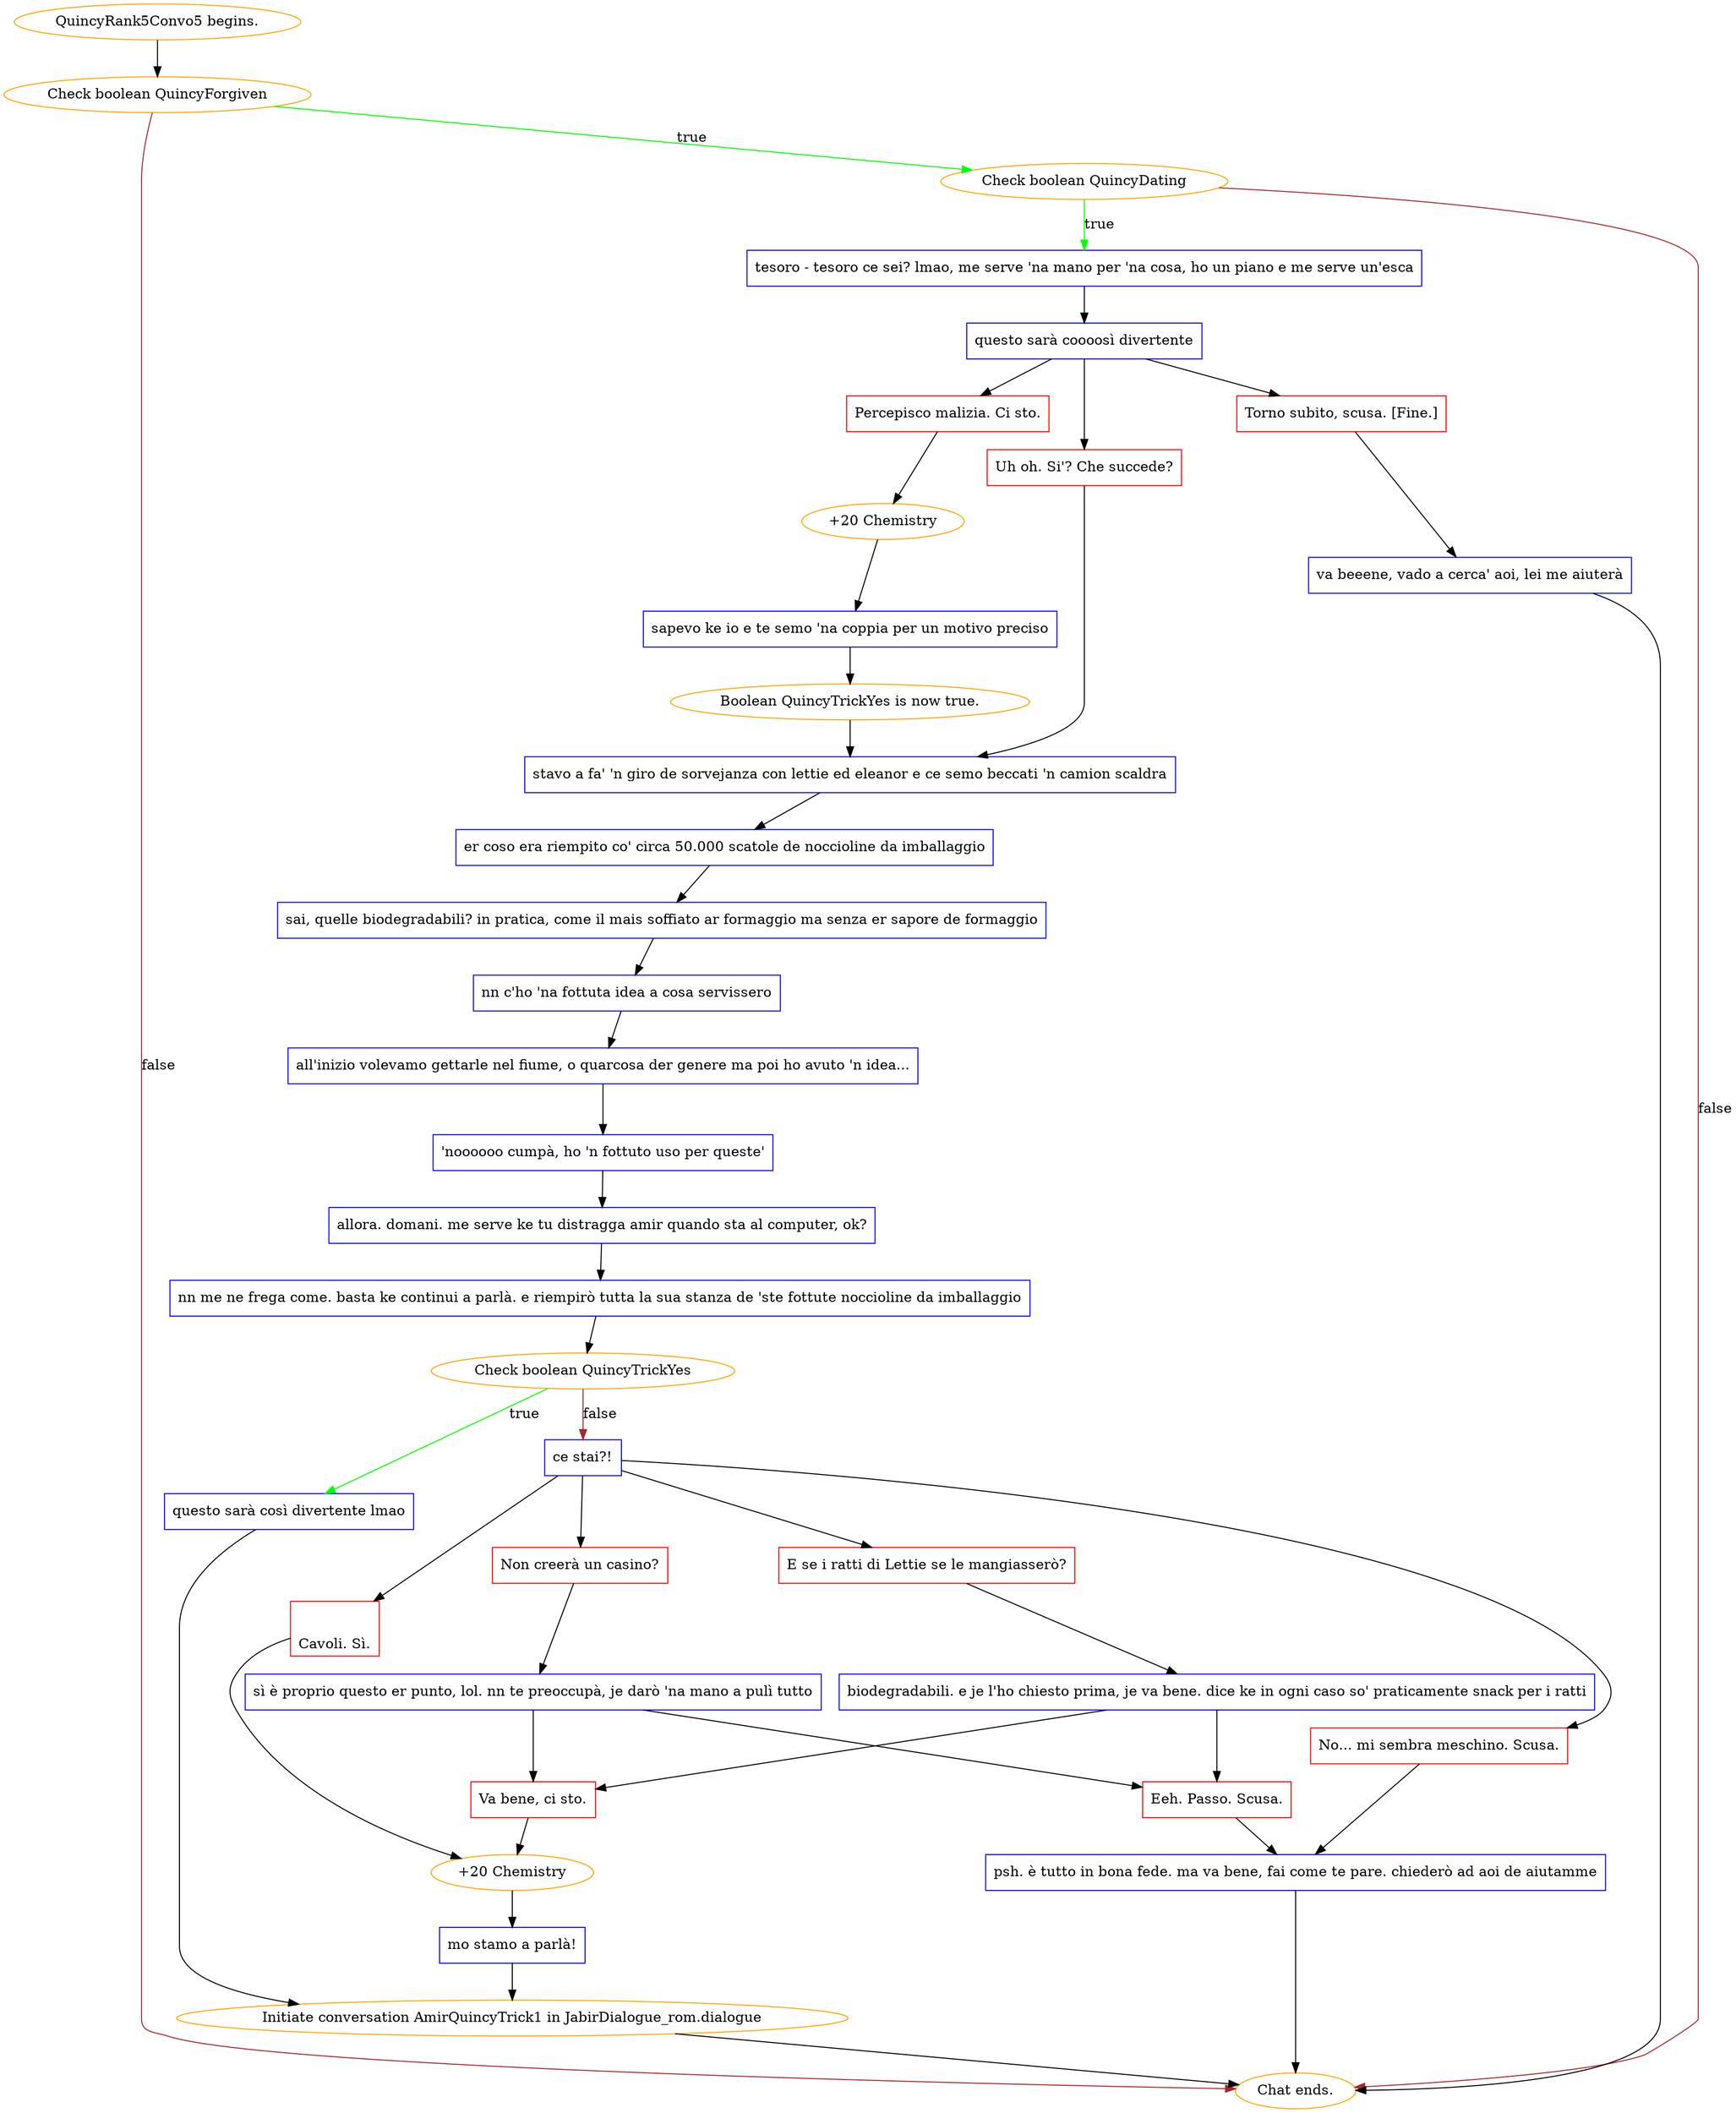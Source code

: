 digraph {
	"QuincyRank5Convo5 begins." [color=orange];
		"QuincyRank5Convo5 begins." -> j2784076352;
	j2784076352 [label="Check boolean QuincyForgiven",color=orange];
		j2784076352 -> j3803279133 [label=true,color=green];
		j2784076352 -> "Chat ends." [label=false,color=brown];
	j3803279133 [label="Check boolean QuincyDating",color=orange];
		j3803279133 -> j2391943277 [label=true,color=green];
		j3803279133 -> "Chat ends." [label=false,color=brown];
	"Chat ends." [color=orange];
	j2391943277 [label="tesoro - tesoro ce sei? lmao, me serve 'na mano per 'na cosa, ho un piano e me serve un'esca",shape=box,color=blue];
		j2391943277 -> j3475812368;
	j3475812368 [label="questo sarà coooosì divertente",shape=box,color=blue];
		j3475812368 -> j2934117211;
		j3475812368 -> j1636477973;
		j3475812368 -> j2260350244;
	j2934117211 [label="Percepisco malizia. Ci sto.",shape=box,color=red];
		j2934117211 -> j2998130665;
	j1636477973 [label="Uh oh. Si'? Che succede?",shape=box,color=red];
		j1636477973 -> j3360263442;
	j2260350244 [label="Torno subito, scusa. [Fine.]",shape=box,color=red];
		j2260350244 -> j2293656962;
	j2998130665 [label="+20 Chemistry",color=orange];
		j2998130665 -> j1755953867;
	j3360263442 [label="stavo a fa' 'n giro de sorvejanza con lettie ed eleanor e ce semo beccati 'n camion scaldra",shape=box,color=blue];
		j3360263442 -> j2866298306;
	j2293656962 [label="va beeene, vado a cerca' aoi, lei me aiuterà",shape=box,color=blue];
		j2293656962 -> "Chat ends.";
	j1755953867 [label="sapevo ke io e te semo 'na coppia per un motivo preciso",shape=box,color=blue];
		j1755953867 -> j829814360;
	j2866298306 [label="er coso era riempito co' circa 50.000 scatole de noccioline da imballaggio",shape=box,color=blue];
		j2866298306 -> j3794781429;
	j829814360 [label="Boolean QuincyTrickYes is now true.",color=orange];
		j829814360 -> j3360263442;
	j3794781429 [label="sai, quelle biodegradabili? in pratica, come il mais soffiato ar formaggio ma senza er sapore de formaggio",shape=box,color=blue];
		j3794781429 -> j2523678351;
	j2523678351 [label="nn c'ho 'na fottuta idea a cosa servissero",shape=box,color=blue];
		j2523678351 -> j3768178074;
	j3768178074 [label="all'inizio volevamo gettarle nel fiume, o quarcosa der genere ma poi ho avuto 'n idea...",shape=box,color=blue];
		j3768178074 -> j3761183230;
	j3761183230 [label="'noooooo cumpà, ho 'n fottuto uso per queste'",shape=box,color=blue];
		j3761183230 -> j4043343687;
	j4043343687 [label="allora. domani. me serve ke tu distragga amir quando sta al computer, ok?",shape=box,color=blue];
		j4043343687 -> j1713073481;
	j1713073481 [label="nn me ne frega come. basta ke continui a parlà. e riempirò tutta la sua stanza de 'ste fottute noccioline da imballaggio",shape=box,color=blue];
		j1713073481 -> j3159523448;
	j3159523448 [label="Check boolean QuincyTrickYes",color=orange];
		j3159523448 -> j1668283104 [label=true,color=green];
		j3159523448 -> j1996518807 [label=false,color=brown];
	j1668283104 [label="questo sarà così divertente lmao",shape=box,color=blue];
		j1668283104 -> "Initiate conversation AmirQuincyTrick1 in JabirDialogue_rom.dialogue";
	j1996518807 [label="ce stai?!",shape=box,color=blue];
		j1996518807 -> j1008231316;
		j1996518807 -> j1309906586;
		j1996518807 -> j3761079958;
		j1996518807 -> j3099386395;
	"Initiate conversation AmirQuincyTrick1 in JabirDialogue_rom.dialogue" [label="Initiate conversation AmirQuincyTrick1 in JabirDialogue_rom.dialogue",color=orange];
		"Initiate conversation AmirQuincyTrick1 in JabirDialogue_rom.dialogue" -> "Chat ends.";
	j1008231316 [label="
Cavoli. Sì.",shape=box,color=red];
		j1008231316 -> j1083539555;
	j1309906586 [label="Non creerà un casino?",shape=box,color=red];
		j1309906586 -> j815278362;
	j3761079958 [label="E se i ratti di Lettie se le mangiasserò?",shape=box,color=red];
		j3761079958 -> j1175911769;
	j3099386395 [label="No... mi sembra meschino. Scusa.",shape=box,color=red];
		j3099386395 -> j2823163441;
	j1083539555 [label="+20 Chemistry",color=orange];
		j1083539555 -> j3267666984;
	j815278362 [label="sì è proprio questo er punto, lol. nn te preoccupà, je darò 'na mano a pulì tutto",shape=box,color=blue];
		j815278362 -> j80304780;
		j815278362 -> j129684947;
	j1175911769 [label="biodegradabili. e je l'ho chiesto prima, je va bene. dice ke in ogni caso so' praticamente snack per i ratti",shape=box,color=blue];
		j1175911769 -> j80304780;
		j1175911769 -> j129684947;
	j2823163441 [label="psh. è tutto in bona fede. ma va bene, fai come te pare. chiederò ad aoi de aiutamme",shape=box,color=blue];
		j2823163441 -> "Chat ends.";
	j3267666984 [label="mo stamo a parlà!",shape=box,color=blue];
		j3267666984 -> "Initiate conversation AmirQuincyTrick1 in JabirDialogue_rom.dialogue";
	j80304780 [label="Va bene, ci sto.",shape=box,color=red];
		j80304780 -> j1083539555;
	j129684947 [label="Eeh. Passo. Scusa.",shape=box,color=red];
		j129684947 -> j2823163441;
}